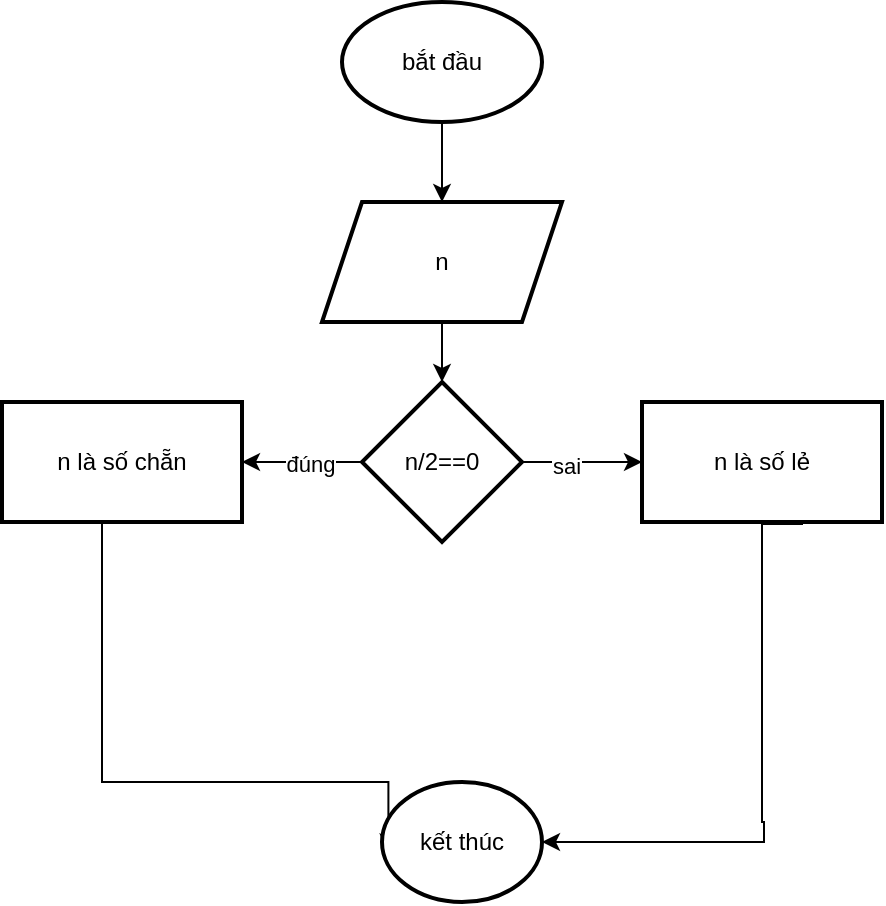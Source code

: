 <mxfile version="24.8.6">
  <diagram id="C5RBs43oDa-KdzZeNtuy" name="Page-1">
    <mxGraphModel dx="1050" dy="522" grid="1" gridSize="10" guides="1" tooltips="1" connect="1" arrows="1" fold="1" page="1" pageScale="1" pageWidth="827" pageHeight="1169" math="0" shadow="0">
      <root>
        <mxCell id="WIyWlLk6GJQsqaUBKTNV-0" />
        <mxCell id="WIyWlLk6GJQsqaUBKTNV-1" parent="WIyWlLk6GJQsqaUBKTNV-0" />
        <mxCell id="jEnM1dzhKXRd6MNSODCM-0" value="" style="edgeStyle=orthogonalEdgeStyle;rounded=0;orthogonalLoop=1;jettySize=auto;html=1;" edge="1" parent="WIyWlLk6GJQsqaUBKTNV-1" source="jEnM1dzhKXRd6MNSODCM-1" target="jEnM1dzhKXRd6MNSODCM-3">
          <mxGeometry relative="1" as="geometry" />
        </mxCell>
        <mxCell id="jEnM1dzhKXRd6MNSODCM-1" value="bắt đầu" style="strokeWidth=2;html=1;shape=mxgraph.flowchart.start_1;whiteSpace=wrap;" vertex="1" parent="WIyWlLk6GJQsqaUBKTNV-1">
          <mxGeometry x="370" y="90" width="100" height="60" as="geometry" />
        </mxCell>
        <mxCell id="jEnM1dzhKXRd6MNSODCM-2" value="" style="edgeStyle=orthogonalEdgeStyle;rounded=0;orthogonalLoop=1;jettySize=auto;html=1;" edge="1" parent="WIyWlLk6GJQsqaUBKTNV-1" source="jEnM1dzhKXRd6MNSODCM-3" target="jEnM1dzhKXRd6MNSODCM-8">
          <mxGeometry relative="1" as="geometry" />
        </mxCell>
        <mxCell id="jEnM1dzhKXRd6MNSODCM-3" value="n" style="shape=parallelogram;perimeter=parallelogramPerimeter;whiteSpace=wrap;html=1;fixedSize=1;strokeWidth=2;" vertex="1" parent="WIyWlLk6GJQsqaUBKTNV-1">
          <mxGeometry x="360" y="190" width="120" height="60" as="geometry" />
        </mxCell>
        <mxCell id="jEnM1dzhKXRd6MNSODCM-4" value="" style="edgeStyle=orthogonalEdgeStyle;rounded=0;orthogonalLoop=1;jettySize=auto;html=1;" edge="1" parent="WIyWlLk6GJQsqaUBKTNV-1" source="jEnM1dzhKXRd6MNSODCM-8" target="jEnM1dzhKXRd6MNSODCM-10">
          <mxGeometry relative="1" as="geometry" />
        </mxCell>
        <mxCell id="jEnM1dzhKXRd6MNSODCM-5" value="sai" style="edgeLabel;html=1;align=center;verticalAlign=middle;resizable=0;points=[];" vertex="1" connectable="0" parent="jEnM1dzhKXRd6MNSODCM-4">
          <mxGeometry x="-0.267" y="-2" relative="1" as="geometry">
            <mxPoint as="offset" />
          </mxGeometry>
        </mxCell>
        <mxCell id="jEnM1dzhKXRd6MNSODCM-6" value="" style="edgeStyle=orthogonalEdgeStyle;rounded=0;orthogonalLoop=1;jettySize=auto;html=1;" edge="1" parent="WIyWlLk6GJQsqaUBKTNV-1" source="jEnM1dzhKXRd6MNSODCM-8" target="jEnM1dzhKXRd6MNSODCM-12">
          <mxGeometry relative="1" as="geometry" />
        </mxCell>
        <mxCell id="jEnM1dzhKXRd6MNSODCM-7" value="đúng" style="edgeLabel;html=1;align=center;verticalAlign=middle;resizable=0;points=[];" vertex="1" connectable="0" parent="jEnM1dzhKXRd6MNSODCM-6">
          <mxGeometry x="-0.133" y="1" relative="1" as="geometry">
            <mxPoint as="offset" />
          </mxGeometry>
        </mxCell>
        <mxCell id="jEnM1dzhKXRd6MNSODCM-8" value="n/2==0" style="rhombus;whiteSpace=wrap;html=1;strokeWidth=2;" vertex="1" parent="WIyWlLk6GJQsqaUBKTNV-1">
          <mxGeometry x="380" y="280" width="80" height="80" as="geometry" />
        </mxCell>
        <mxCell id="jEnM1dzhKXRd6MNSODCM-9" value="" style="edgeStyle=orthogonalEdgeStyle;rounded=0;orthogonalLoop=1;jettySize=auto;html=1;" edge="1" parent="WIyWlLk6GJQsqaUBKTNV-1" target="jEnM1dzhKXRd6MNSODCM-13">
          <mxGeometry relative="1" as="geometry">
            <mxPoint x="600" y="350" as="sourcePoint" />
            <mxPoint x="580" y="570" as="targetPoint" />
            <Array as="points">
              <mxPoint x="600" y="351" />
              <mxPoint x="580" y="351" />
              <mxPoint x="580" y="500" />
              <mxPoint x="581" y="500" />
              <mxPoint x="581" y="510" />
            </Array>
          </mxGeometry>
        </mxCell>
        <mxCell id="jEnM1dzhKXRd6MNSODCM-10" value="n là số lẻ" style="whiteSpace=wrap;html=1;strokeWidth=2;" vertex="1" parent="WIyWlLk6GJQsqaUBKTNV-1">
          <mxGeometry x="520" y="290" width="120" height="60" as="geometry" />
        </mxCell>
        <mxCell id="jEnM1dzhKXRd6MNSODCM-11" value="" style="edgeStyle=orthogonalEdgeStyle;rounded=0;orthogonalLoop=1;jettySize=auto;html=1;entryX=0.04;entryY=0.58;entryDx=0;entryDy=0;entryPerimeter=0;" edge="1" parent="WIyWlLk6GJQsqaUBKTNV-1" target="jEnM1dzhKXRd6MNSODCM-13">
          <mxGeometry relative="1" as="geometry">
            <mxPoint x="250" y="350" as="sourcePoint" />
            <mxPoint x="360" y="510" as="targetPoint" />
            <Array as="points">
              <mxPoint x="250" y="480" />
              <mxPoint x="393" y="480" />
            </Array>
          </mxGeometry>
        </mxCell>
        <mxCell id="jEnM1dzhKXRd6MNSODCM-12" value="n là số chẵn" style="whiteSpace=wrap;html=1;strokeWidth=2;" vertex="1" parent="WIyWlLk6GJQsqaUBKTNV-1">
          <mxGeometry x="200" y="290" width="120" height="60" as="geometry" />
        </mxCell>
        <mxCell id="jEnM1dzhKXRd6MNSODCM-13" value="kết thúc" style="ellipse;whiteSpace=wrap;html=1;strokeWidth=2;" vertex="1" parent="WIyWlLk6GJQsqaUBKTNV-1">
          <mxGeometry x="390" y="480" width="80" height="60" as="geometry" />
        </mxCell>
      </root>
    </mxGraphModel>
  </diagram>
</mxfile>
